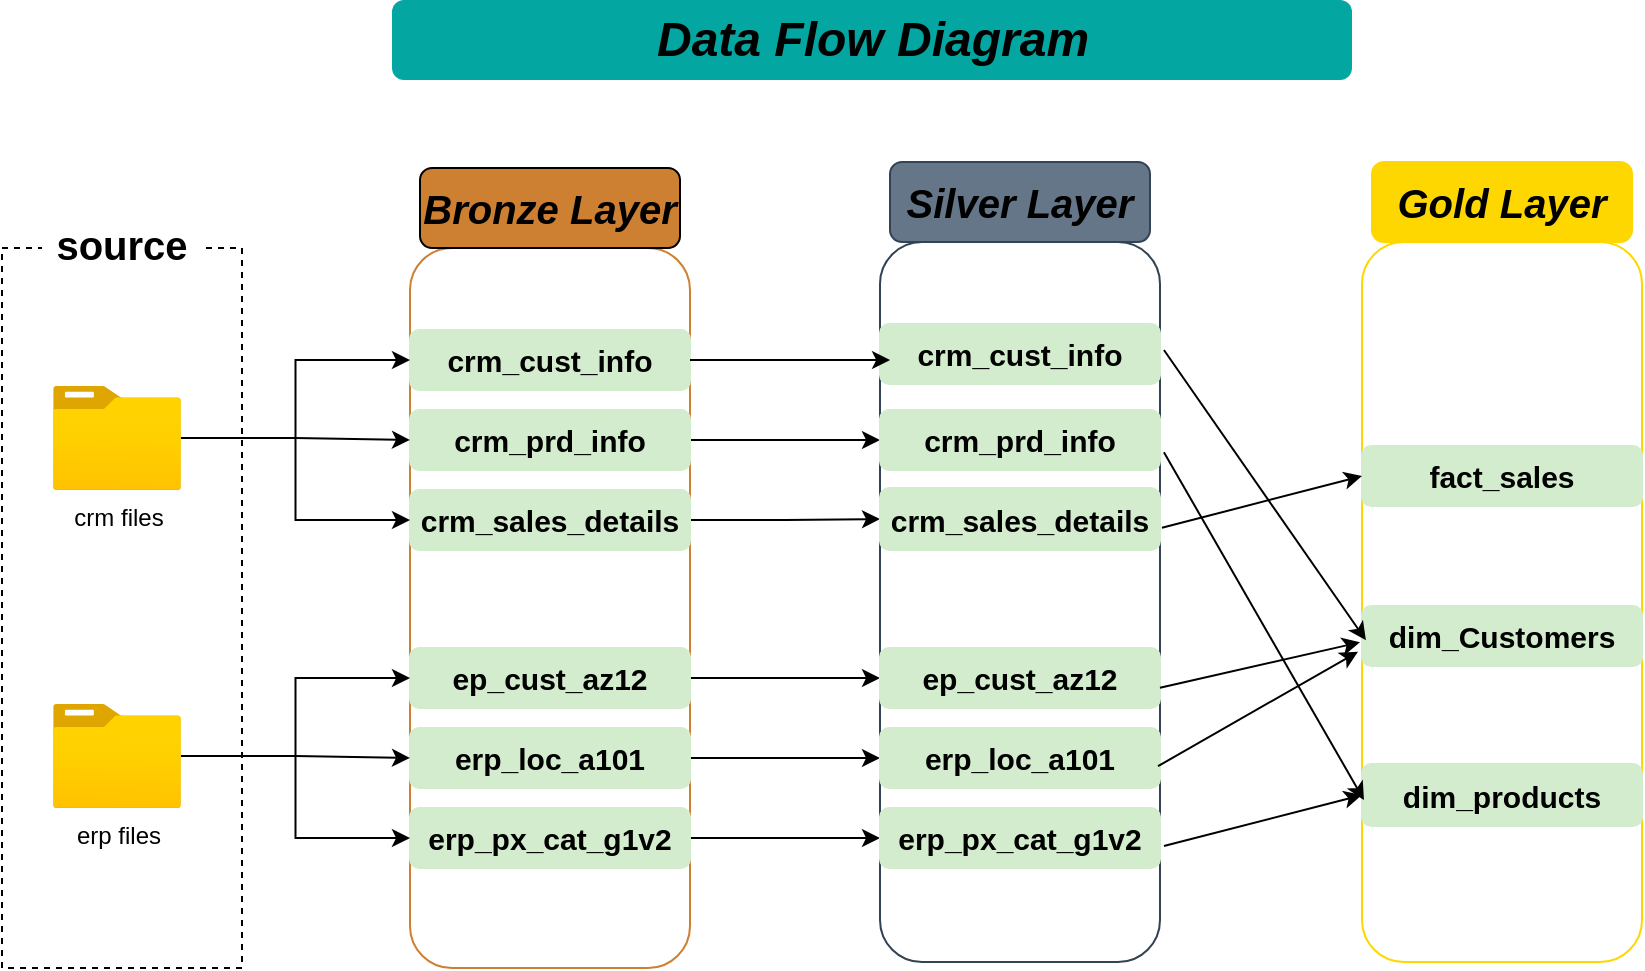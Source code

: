 <mxfile version="28.0.4">
  <diagram name="Page-1" id="d8_zlxTvHzehxDLYtJqG">
    <mxGraphModel dx="2072" dy="581" grid="1" gridSize="10" guides="1" tooltips="1" connect="1" arrows="1" fold="1" page="1" pageScale="1" pageWidth="1200" pageHeight="1920" math="0" shadow="0">
      <root>
        <mxCell id="0" />
        <mxCell id="1" parent="0" />
        <mxCell id="hoVvTSWG927lSJn28P0V-1" value="" style="rounded=0;whiteSpace=wrap;html=1;fillColor=none;dashed=1;" parent="1" vertex="1">
          <mxGeometry x="-1036" y="283" width="120" height="360" as="geometry" />
        </mxCell>
        <mxCell id="hoVvTSWG927lSJn28P0V-2" value="" style="rounded=1;whiteSpace=wrap;html=1;fillColor=none;fontColor=#000000;strokeColor=#CD7F32;" parent="1" vertex="1">
          <mxGeometry x="-832" y="283" width="140" height="360" as="geometry" />
        </mxCell>
        <mxCell id="hoVvTSWG927lSJn28P0V-4" value="&lt;font style=&quot;font-size: 20px; color: rgb(0, 0, 0);&quot;&gt;&lt;b&gt;&lt;i&gt;Bronze Layer&lt;/i&gt;&lt;/b&gt;&lt;/font&gt;" style="rounded=1;whiteSpace=wrap;html=1;fillColor=#CD7F32;strokeColor=default;gradientColor=none;" parent="1" vertex="1">
          <mxGeometry x="-827" y="243" width="130" height="40" as="geometry" />
        </mxCell>
        <mxCell id="hoVvTSWG927lSJn28P0V-6" value="&lt;font style=&quot;font-size: 15px; color: rgb(0, 0, 0);&quot;&gt;&lt;b&gt;crm_cust_info&lt;/b&gt;&lt;/font&gt;" style="rounded=1;whiteSpace=wrap;html=1;fillColor=#D3ECCD;strokeColor=#D3ECCD;gradientColor=none;align=center;verticalAlign=middle;fontFamily=Helvetica;fontSize=12;fontColor=default;" parent="1" vertex="1">
          <mxGeometry x="-832" y="324" width="140" height="30" as="geometry" />
        </mxCell>
        <mxCell id="qPZdCLvwFA1s4Xsp_Buq-11" style="edgeStyle=orthogonalEdgeStyle;rounded=0;orthogonalLoop=1;jettySize=auto;html=1;" edge="1" parent="1" source="hoVvTSWG927lSJn28P0V-7" target="qPZdCLvwFA1s4Xsp_Buq-4">
          <mxGeometry relative="1" as="geometry" />
        </mxCell>
        <mxCell id="hoVvTSWG927lSJn28P0V-7" value="&lt;b style=&quot;color: rgb(0, 0, 0); font-size: 15px;&quot;&gt;crm_sales_details&lt;/b&gt;" style="rounded=1;whiteSpace=wrap;html=1;fillColor=#D3ECCD;strokeColor=#D3ECCD;gradientColor=none;align=center;verticalAlign=middle;fontFamily=Helvetica;fontSize=12;fontColor=default;" parent="1" vertex="1">
          <mxGeometry x="-832" y="404" width="140" height="30" as="geometry" />
        </mxCell>
        <mxCell id="qPZdCLvwFA1s4Xsp_Buq-10" style="edgeStyle=orthogonalEdgeStyle;rounded=0;orthogonalLoop=1;jettySize=auto;html=1;" edge="1" parent="1" source="hoVvTSWG927lSJn28P0V-8" target="qPZdCLvwFA1s4Xsp_Buq-5">
          <mxGeometry relative="1" as="geometry" />
        </mxCell>
        <mxCell id="hoVvTSWG927lSJn28P0V-8" value="&lt;b style=&quot;color: rgb(0, 0, 0); font-size: 15px;&quot;&gt;crm_prd_info&lt;/b&gt;" style="rounded=1;whiteSpace=wrap;html=1;fillColor=#D3ECCD;strokeColor=#D3ECCD;gradientColor=none;align=center;verticalAlign=middle;fontFamily=Helvetica;fontSize=12;fontColor=default;" parent="1" vertex="1">
          <mxGeometry x="-832" y="364" width="140" height="30" as="geometry" />
        </mxCell>
        <mxCell id="hoVvTSWG927lSJn28P0V-14" style="edgeStyle=orthogonalEdgeStyle;rounded=0;orthogonalLoop=1;jettySize=auto;html=1;" parent="1" source="hoVvTSWG927lSJn28P0V-9" target="hoVvTSWG927lSJn28P0V-6" edge="1">
          <mxGeometry relative="1" as="geometry" />
        </mxCell>
        <mxCell id="hoVvTSWG927lSJn28P0V-15" style="edgeStyle=orthogonalEdgeStyle;rounded=0;orthogonalLoop=1;jettySize=auto;html=1;" parent="1" source="hoVvTSWG927lSJn28P0V-9" target="hoVvTSWG927lSJn28P0V-8" edge="1">
          <mxGeometry relative="1" as="geometry" />
        </mxCell>
        <mxCell id="hoVvTSWG927lSJn28P0V-16" style="edgeStyle=orthogonalEdgeStyle;rounded=0;orthogonalLoop=1;jettySize=auto;html=1;" parent="1" source="hoVvTSWG927lSJn28P0V-9" target="hoVvTSWG927lSJn28P0V-7" edge="1">
          <mxGeometry relative="1" as="geometry" />
        </mxCell>
        <mxCell id="hoVvTSWG927lSJn28P0V-9" value="crm files" style="image;aspect=fixed;html=1;points=[];align=center;fontSize=12;image=img/lib/azure2/general/Folder_Blank.svg;" parent="1" vertex="1">
          <mxGeometry x="-1010.5" y="352.06" width="64" height="51.94" as="geometry" />
        </mxCell>
        <mxCell id="qPZdCLvwFA1s4Xsp_Buq-12" style="edgeStyle=orthogonalEdgeStyle;rounded=0;orthogonalLoop=1;jettySize=auto;html=1;" edge="1" parent="1" source="hoVvTSWG927lSJn28P0V-17" target="qPZdCLvwFA1s4Xsp_Buq-6">
          <mxGeometry relative="1" as="geometry" />
        </mxCell>
        <mxCell id="hoVvTSWG927lSJn28P0V-17" value="&lt;font style=&quot;font-size: 15px; color: rgb(0, 0, 0);&quot;&gt;&lt;b&gt;ep_cust_az12&lt;/b&gt;&lt;/font&gt;" style="rounded=1;whiteSpace=wrap;html=1;fillColor=#D3ECCD;strokeColor=#D3ECCD;gradientColor=none;align=center;verticalAlign=middle;fontFamily=Helvetica;fontSize=12;fontColor=default;" parent="1" vertex="1">
          <mxGeometry x="-832" y="483" width="140" height="30" as="geometry" />
        </mxCell>
        <mxCell id="qPZdCLvwFA1s4Xsp_Buq-14" style="edgeStyle=orthogonalEdgeStyle;rounded=0;orthogonalLoop=1;jettySize=auto;html=1;" edge="1" parent="1" source="hoVvTSWG927lSJn28P0V-18" target="qPZdCLvwFA1s4Xsp_Buq-7">
          <mxGeometry relative="1" as="geometry" />
        </mxCell>
        <mxCell id="hoVvTSWG927lSJn28P0V-18" value="&lt;b style=&quot;color: rgb(0, 0, 0); font-size: 15px;&quot;&gt;erp_px_cat_g1v2&lt;/b&gt;" style="rounded=1;whiteSpace=wrap;html=1;fillColor=#D3ECCD;strokeColor=#D3ECCD;gradientColor=none;align=center;verticalAlign=middle;fontFamily=Helvetica;fontSize=12;fontColor=default;" parent="1" vertex="1">
          <mxGeometry x="-832" y="563" width="140" height="30" as="geometry" />
        </mxCell>
        <mxCell id="qPZdCLvwFA1s4Xsp_Buq-13" style="edgeStyle=orthogonalEdgeStyle;rounded=0;orthogonalLoop=1;jettySize=auto;html=1;" edge="1" parent="1" source="hoVvTSWG927lSJn28P0V-19" target="qPZdCLvwFA1s4Xsp_Buq-8">
          <mxGeometry relative="1" as="geometry" />
        </mxCell>
        <mxCell id="hoVvTSWG927lSJn28P0V-19" value="&lt;b style=&quot;color: rgb(0, 0, 0); font-size: 15px;&quot;&gt;erp_loc_a101&lt;/b&gt;" style="rounded=1;whiteSpace=wrap;html=1;fillColor=#D3ECCD;strokeColor=#D3ECCD;gradientColor=none;align=center;verticalAlign=middle;fontFamily=Helvetica;fontSize=12;fontColor=default;" parent="1" vertex="1">
          <mxGeometry x="-832" y="523" width="140" height="30" as="geometry" />
        </mxCell>
        <mxCell id="hoVvTSWG927lSJn28P0V-20" style="edgeStyle=orthogonalEdgeStyle;rounded=0;orthogonalLoop=1;jettySize=auto;html=1;" parent="1" source="hoVvTSWG927lSJn28P0V-23" target="hoVvTSWG927lSJn28P0V-17" edge="1">
          <mxGeometry relative="1" as="geometry" />
        </mxCell>
        <mxCell id="hoVvTSWG927lSJn28P0V-21" style="edgeStyle=orthogonalEdgeStyle;rounded=0;orthogonalLoop=1;jettySize=auto;html=1;" parent="1" source="hoVvTSWG927lSJn28P0V-23" target="hoVvTSWG927lSJn28P0V-19" edge="1">
          <mxGeometry relative="1" as="geometry" />
        </mxCell>
        <mxCell id="hoVvTSWG927lSJn28P0V-22" style="edgeStyle=orthogonalEdgeStyle;rounded=0;orthogonalLoop=1;jettySize=auto;html=1;" parent="1" source="hoVvTSWG927lSJn28P0V-23" target="hoVvTSWG927lSJn28P0V-18" edge="1">
          <mxGeometry relative="1" as="geometry" />
        </mxCell>
        <mxCell id="hoVvTSWG927lSJn28P0V-23" value="erp files" style="image;aspect=fixed;html=1;points=[];align=center;fontSize=12;image=img/lib/azure2/general/Folder_Blank.svg;" parent="1" vertex="1">
          <mxGeometry x="-1010.5" y="511.06" width="64" height="51.94" as="geometry" />
        </mxCell>
        <mxCell id="hoVvTSWG927lSJn28P0V-24" value="&lt;font style=&quot;font-size: 20px;&quot;&gt;&lt;b&gt;source&lt;/b&gt;&lt;/font&gt;" style="text;html=1;align=center;verticalAlign=middle;whiteSpace=wrap;rounded=0;fillColor=default;gradientColor=none;strokeColor=none;" parent="1" vertex="1">
          <mxGeometry x="-1016" y="263" width="80" height="35" as="geometry" />
        </mxCell>
        <mxCell id="qPZdCLvwFA1s4Xsp_Buq-1" value="" style="rounded=1;whiteSpace=wrap;html=1;fillColor=none;fontColor=#ffffff;strokeColor=#314354;" vertex="1" parent="1">
          <mxGeometry x="-597" y="280" width="140" height="360" as="geometry" />
        </mxCell>
        <mxCell id="qPZdCLvwFA1s4Xsp_Buq-16" value="" style="rounded=1;whiteSpace=wrap;html=1;fillColor=none;fontColor=#ffffff;strokeColor=#FFD700;" vertex="1" parent="1">
          <mxGeometry x="-356" y="280" width="140" height="360" as="geometry" />
        </mxCell>
        <mxCell id="qPZdCLvwFA1s4Xsp_Buq-2" value="&lt;font style=&quot;font-size: 20px; color: rgb(0, 0, 0);&quot;&gt;&lt;b&gt;&lt;i&gt;Silver Layer&lt;/i&gt;&lt;/b&gt;&lt;/font&gt;" style="rounded=1;whiteSpace=wrap;html=1;fillColor=#647687;strokeColor=#314354;fontColor=#ffffff;" vertex="1" parent="1">
          <mxGeometry x="-592" y="240" width="130" height="40" as="geometry" />
        </mxCell>
        <mxCell id="qPZdCLvwFA1s4Xsp_Buq-17" value="&lt;font style=&quot;font-size: 20px; color: rgb(0, 0, 0);&quot;&gt;&lt;b&gt;&lt;i&gt;Gold Layer&lt;/i&gt;&lt;/b&gt;&lt;/font&gt;" style="rounded=1;whiteSpace=wrap;html=1;fillColor=#FFD700;strokeColor=#FFD700;fontColor=#ffffff;" vertex="1" parent="1">
          <mxGeometry x="-351" y="240" width="130" height="40" as="geometry" />
        </mxCell>
        <mxCell id="qPZdCLvwFA1s4Xsp_Buq-3" value="&lt;font style=&quot;font-size: 15px; color: rgb(0, 0, 0);&quot;&gt;&lt;b&gt;crm_cust_info&lt;/b&gt;&lt;/font&gt;" style="rounded=1;whiteSpace=wrap;html=1;fillColor=#D3ECCD;strokeColor=#D3ECCD;fontColor=default;align=center;verticalAlign=middle;fontFamily=Helvetica;fontSize=12;gradientColor=none;" vertex="1" parent="1">
          <mxGeometry x="-597" y="321" width="140" height="30" as="geometry" />
        </mxCell>
        <mxCell id="qPZdCLvwFA1s4Xsp_Buq-18" value="&lt;font style=&quot;font-size: 15px; color: rgb(0, 0, 0);&quot;&gt;&lt;b&gt;fact_sales&lt;/b&gt;&lt;/font&gt;" style="rounded=1;whiteSpace=wrap;html=1;fillColor=#D3ECCD;strokeColor=#D3ECCD;fontColor=default;align=center;verticalAlign=middle;fontFamily=Helvetica;fontSize=12;gradientColor=none;" vertex="1" parent="1">
          <mxGeometry x="-356" y="382" width="140" height="30" as="geometry" />
        </mxCell>
        <mxCell id="qPZdCLvwFA1s4Xsp_Buq-4" value="&lt;b style=&quot;color: rgb(0, 0, 0); font-size: 15px;&quot;&gt;crm_sales_details&lt;/b&gt;" style="rounded=1;whiteSpace=wrap;html=1;fillColor=#D3ECCD;strokeColor=#D3ECCD;fontColor=default;align=center;verticalAlign=middle;fontFamily=Helvetica;fontSize=12;gradientColor=none;" vertex="1" parent="1">
          <mxGeometry x="-597" y="403" width="140" height="31" as="geometry" />
        </mxCell>
        <mxCell id="qPZdCLvwFA1s4Xsp_Buq-19" value="&lt;font color=&quot;#000000&quot;&gt;&lt;span style=&quot;font-size: 15px;&quot;&gt;&lt;b&gt;dim_products&lt;/b&gt;&lt;/span&gt;&lt;/font&gt;" style="rounded=1;whiteSpace=wrap;html=1;fillColor=#D3ECCD;strokeColor=#D3ECCD;fontColor=default;align=center;verticalAlign=middle;fontFamily=Helvetica;fontSize=12;gradientColor=none;" vertex="1" parent="1">
          <mxGeometry x="-356" y="541" width="140" height="31" as="geometry" />
        </mxCell>
        <mxCell id="qPZdCLvwFA1s4Xsp_Buq-5" value="&lt;b style=&quot;color: rgb(0, 0, 0); font-size: 15px;&quot;&gt;crm_prd_info&lt;/b&gt;" style="rounded=1;whiteSpace=wrap;html=1;fillColor=#D3ECCD;strokeColor=#D3ECCD;fontColor=default;align=center;verticalAlign=middle;fontFamily=Helvetica;fontSize=12;gradientColor=none;" vertex="1" parent="1">
          <mxGeometry x="-597" y="364" width="140" height="30" as="geometry" />
        </mxCell>
        <mxCell id="qPZdCLvwFA1s4Xsp_Buq-20" value="&lt;b style=&quot;color: rgb(0, 0, 0); font-size: 15px;&quot;&gt;dim_Customers&lt;/b&gt;" style="rounded=1;whiteSpace=wrap;html=1;fillColor=#D3ECCD;strokeColor=#D3ECCD;fontColor=default;align=center;verticalAlign=middle;fontFamily=Helvetica;fontSize=12;gradientColor=none;" vertex="1" parent="1">
          <mxGeometry x="-356" y="462" width="140" height="30" as="geometry" />
        </mxCell>
        <mxCell id="qPZdCLvwFA1s4Xsp_Buq-6" value="&lt;font style=&quot;font-size: 15px; color: rgb(0, 0, 0);&quot;&gt;&lt;b&gt;ep_cust_az12&lt;/b&gt;&lt;/font&gt;" style="rounded=1;whiteSpace=wrap;html=1;fillColor=#D3ECCD;strokeColor=#D3ECCD;fontColor=default;align=center;verticalAlign=middle;fontFamily=Helvetica;fontSize=12;gradientColor=none;" vertex="1" parent="1">
          <mxGeometry x="-597" y="483" width="140" height="30" as="geometry" />
        </mxCell>
        <mxCell id="qPZdCLvwFA1s4Xsp_Buq-7" value="&lt;b style=&quot;color: rgb(0, 0, 0); font-size: 15px;&quot;&gt;erp_px_cat_g1v2&lt;/b&gt;" style="rounded=1;whiteSpace=wrap;html=1;fillColor=#D3ECCD;strokeColor=#D3ECCD;fontColor=default;align=center;verticalAlign=middle;fontFamily=Helvetica;fontSize=12;gradientColor=none;" vertex="1" parent="1">
          <mxGeometry x="-597" y="563" width="140" height="30" as="geometry" />
        </mxCell>
        <mxCell id="qPZdCLvwFA1s4Xsp_Buq-8" value="&lt;b style=&quot;color: rgb(0, 0, 0); font-size: 15px;&quot;&gt;erp_loc_a101&lt;/b&gt;" style="rounded=1;whiteSpace=wrap;html=1;fillColor=#D3ECCD;strokeColor=#D3ECCD;fontColor=default;align=center;verticalAlign=middle;fontFamily=Helvetica;fontSize=12;gradientColor=none;" vertex="1" parent="1">
          <mxGeometry x="-597" y="523" width="140" height="30" as="geometry" />
        </mxCell>
        <mxCell id="qPZdCLvwFA1s4Xsp_Buq-9" style="edgeStyle=orthogonalEdgeStyle;rounded=0;orthogonalLoop=1;jettySize=auto;html=1;entryX=0.036;entryY=0.164;entryDx=0;entryDy=0;entryPerimeter=0;" edge="1" parent="1" source="hoVvTSWG927lSJn28P0V-6" target="qPZdCLvwFA1s4Xsp_Buq-1">
          <mxGeometry relative="1" as="geometry" />
        </mxCell>
        <mxCell id="qPZdCLvwFA1s4Xsp_Buq-24" value="" style="endArrow=classic;html=1;rounded=0;exitX=1.014;exitY=0.15;exitDx=0;exitDy=0;exitPerimeter=0;entryX=0.014;entryY=0.553;entryDx=0;entryDy=0;entryPerimeter=0;" edge="1" parent="1" source="qPZdCLvwFA1s4Xsp_Buq-1" target="qPZdCLvwFA1s4Xsp_Buq-16">
          <mxGeometry width="50" height="50" relative="1" as="geometry">
            <mxPoint x="-650" y="1030" as="sourcePoint" />
            <mxPoint x="-600" y="980" as="targetPoint" />
          </mxGeometry>
        </mxCell>
        <mxCell id="qPZdCLvwFA1s4Xsp_Buq-25" value="" style="endArrow=classic;html=1;rounded=0;exitX=1;exitY=0.619;exitDx=0;exitDy=0;exitPerimeter=0;entryX=-0.007;entryY=0.556;entryDx=0;entryDy=0;entryPerimeter=0;" edge="1" parent="1" source="qPZdCLvwFA1s4Xsp_Buq-1" target="qPZdCLvwFA1s4Xsp_Buq-16">
          <mxGeometry width="50" height="50" relative="1" as="geometry">
            <mxPoint x="-420" y="750" as="sourcePoint" />
            <mxPoint x="-319" y="895" as="targetPoint" />
          </mxGeometry>
        </mxCell>
        <mxCell id="qPZdCLvwFA1s4Xsp_Buq-26" value="" style="endArrow=classic;html=1;rounded=0;exitX=0.993;exitY=0.728;exitDx=0;exitDy=0;exitPerimeter=0;entryX=-0.014;entryY=0.569;entryDx=0;entryDy=0;entryPerimeter=0;" edge="1" parent="1" source="qPZdCLvwFA1s4Xsp_Buq-1" target="qPZdCLvwFA1s4Xsp_Buq-16">
          <mxGeometry width="50" height="50" relative="1" as="geometry">
            <mxPoint x="-430" y="620" as="sourcePoint" />
            <mxPoint x="-329" y="765" as="targetPoint" />
          </mxGeometry>
        </mxCell>
        <mxCell id="qPZdCLvwFA1s4Xsp_Buq-27" value="" style="endArrow=classic;html=1;rounded=0;exitX=1.007;exitY=0.397;exitDx=0;exitDy=0;exitPerimeter=0;entryX=0;entryY=0.5;entryDx=0;entryDy=0;" edge="1" parent="1" source="qPZdCLvwFA1s4Xsp_Buq-1" target="qPZdCLvwFA1s4Xsp_Buq-18">
          <mxGeometry width="50" height="50" relative="1" as="geometry">
            <mxPoint x="-420" y="743" as="sourcePoint" />
            <mxPoint x="-320" y="720" as="targetPoint" />
          </mxGeometry>
        </mxCell>
        <mxCell id="qPZdCLvwFA1s4Xsp_Buq-28" value="" style="endArrow=classic;html=1;rounded=0;exitX=1.014;exitY=0.292;exitDx=0;exitDy=0;exitPerimeter=0;entryX=0.007;entryY=0.775;entryDx=0;entryDy=0;entryPerimeter=0;" edge="1" parent="1" source="qPZdCLvwFA1s4Xsp_Buq-1" target="qPZdCLvwFA1s4Xsp_Buq-16">
          <mxGeometry width="50" height="50" relative="1" as="geometry">
            <mxPoint x="-400" y="710" as="sourcePoint" />
            <mxPoint x="-299" y="855" as="targetPoint" />
          </mxGeometry>
        </mxCell>
        <mxCell id="qPZdCLvwFA1s4Xsp_Buq-29" value="" style="endArrow=classic;html=1;rounded=0;exitX=1.014;exitY=0.839;exitDx=0;exitDy=0;exitPerimeter=0;entryX=0;entryY=0.5;entryDx=0;entryDy=0;" edge="1" parent="1" source="qPZdCLvwFA1s4Xsp_Buq-1" target="qPZdCLvwFA1s4Xsp_Buq-19">
          <mxGeometry width="50" height="50" relative="1" as="geometry">
            <mxPoint x="-410" y="780" as="sourcePoint" />
            <mxPoint x="-309" y="925" as="targetPoint" />
          </mxGeometry>
        </mxCell>
        <mxCell id="qPZdCLvwFA1s4Xsp_Buq-31" value="&lt;i&gt;Data Flow Diagram&lt;/i&gt;" style="text;strokeColor=none;fillColor=#03A6A1;html=1;fontSize=24;fontStyle=1;verticalAlign=middle;align=center;rounded=1;" vertex="1" parent="1">
          <mxGeometry x="-841" y="159" width="480" height="40" as="geometry" />
        </mxCell>
      </root>
    </mxGraphModel>
  </diagram>
</mxfile>
